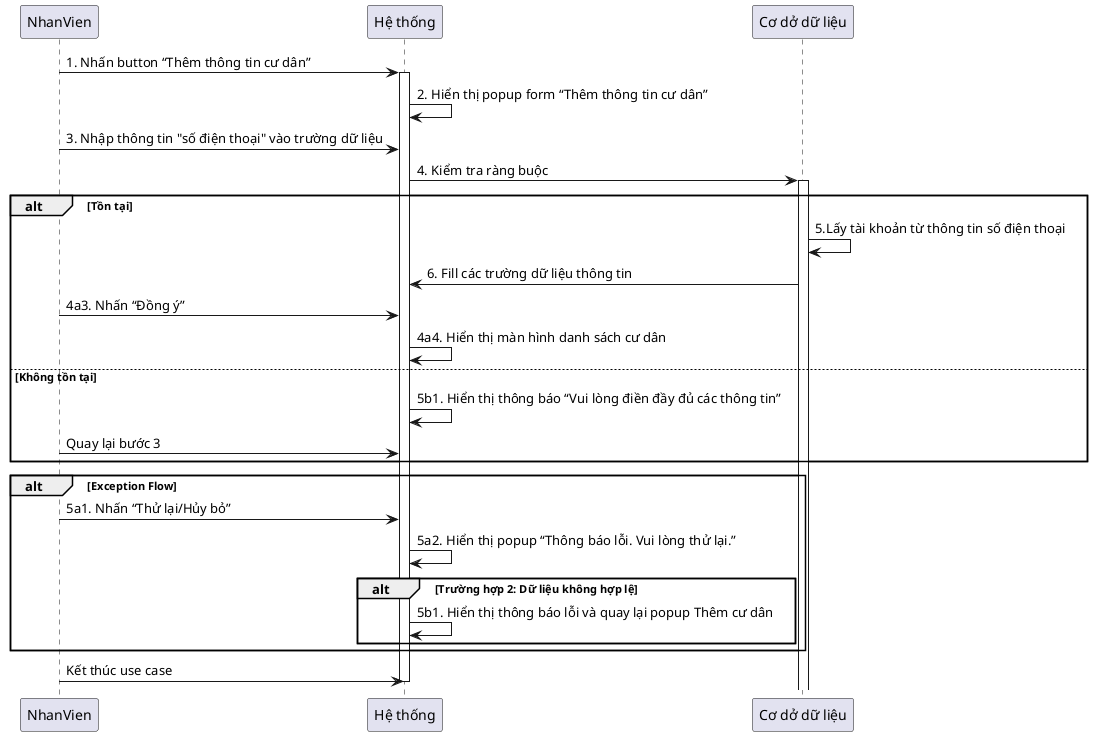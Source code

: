 @startuml

participant NhanVien

participant "Hệ thống" as System
participant "Cơ dở dữ liệu" as CSDL


NhanVien -> System: 1. Nhấn button “Thêm thông tin cư dân”
activate System
System -> System: 2. Hiển thị popup form “Thêm thông tin cư dân”
NhanVien -> System: 3. Nhập thông tin "số điện thoại" vào trường dữ liệu
System -> CSDL: 4. Kiểm tra ràng buộc

alt Tồn tại
activate CSDL
    CSDL -> CSDL: 5.Lấy tài khoản từ thông tin số điện thoại 
    CSDL -> System: 6. Fill các trường dữ liệu thông tin
    NhanVien -> System: 4a3. Nhấn “Đồng ý”
    System -> System: 4a4. Hiển thị màn hình danh sách cư dân
else Không tồn tại
    System -> System: 5b1. Hiển thị thông báo “Vui lòng điền đầy đủ các thông tin”
    NhanVien -> System: Quay lại bước 3
end

alt Exception Flow
    NhanVien -> System: 5a1. Nhấn “Thử lại/Hủy bỏ”
    System -> System: 5a2. Hiển thị popup “Thông báo lỗi. Vui lòng thử lại.”

    alt Trường hợp 2: Dữ liệu không hợp lệ
        System -> System: 5b1. Hiển thị thông báo lỗi và quay lại popup Thêm cư dân
    end

end

NhanVien -> System: Kết thúc use case
deactivate System

@enduml
